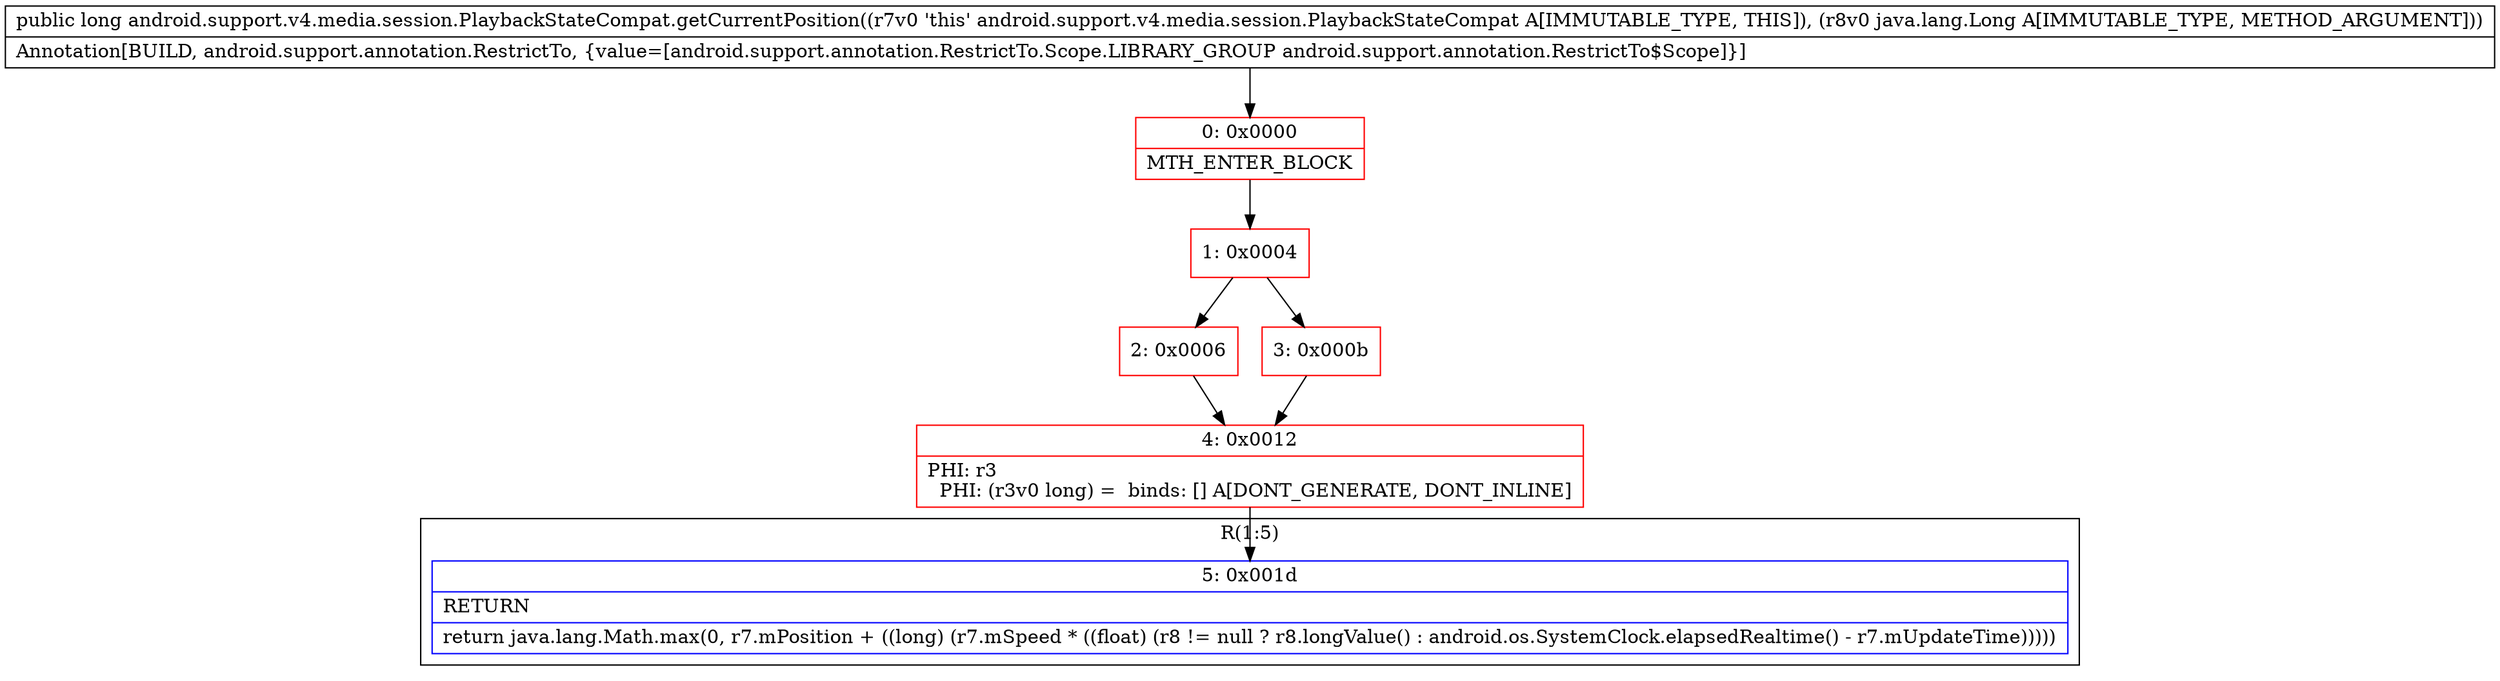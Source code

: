 digraph "CFG forandroid.support.v4.media.session.PlaybackStateCompat.getCurrentPosition(Ljava\/lang\/Long;)J" {
subgraph cluster_Region_153866024 {
label = "R(1:5)";
node [shape=record,color=blue];
Node_5 [shape=record,label="{5\:\ 0x001d|RETURN\l|return java.lang.Math.max(0, r7.mPosition + ((long) (r7.mSpeed * ((float) (r8 != null ? r8.longValue() : android.os.SystemClock.elapsedRealtime() \- r7.mUpdateTime)))))\l}"];
}
Node_0 [shape=record,color=red,label="{0\:\ 0x0000|MTH_ENTER_BLOCK\l}"];
Node_1 [shape=record,color=red,label="{1\:\ 0x0004}"];
Node_2 [shape=record,color=red,label="{2\:\ 0x0006}"];
Node_3 [shape=record,color=red,label="{3\:\ 0x000b}"];
Node_4 [shape=record,color=red,label="{4\:\ 0x0012|PHI: r3 \l  PHI: (r3v0 long) =  binds: [] A[DONT_GENERATE, DONT_INLINE]\l}"];
MethodNode[shape=record,label="{public long android.support.v4.media.session.PlaybackStateCompat.getCurrentPosition((r7v0 'this' android.support.v4.media.session.PlaybackStateCompat A[IMMUTABLE_TYPE, THIS]), (r8v0 java.lang.Long A[IMMUTABLE_TYPE, METHOD_ARGUMENT]))  | Annotation[BUILD, android.support.annotation.RestrictTo, \{value=[android.support.annotation.RestrictTo.Scope.LIBRARY_GROUP android.support.annotation.RestrictTo$Scope]\}]\l}"];
MethodNode -> Node_0;
Node_0 -> Node_1;
Node_1 -> Node_2;
Node_1 -> Node_3;
Node_2 -> Node_4;
Node_3 -> Node_4;
Node_4 -> Node_5;
}


